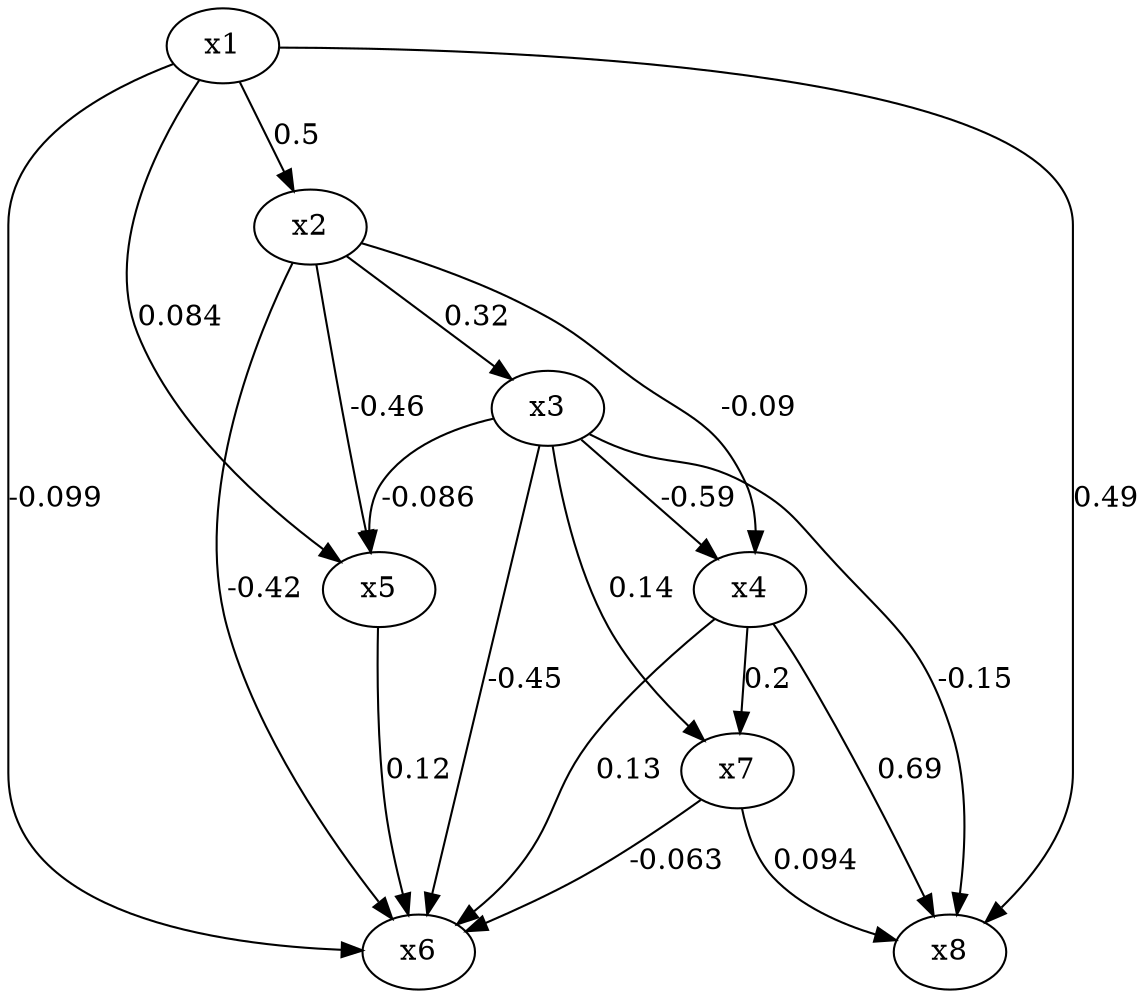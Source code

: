 digraph G {
  center = 1;
  size = "10, 10";
  1 [label = "x1", shape = ellipse, style = "solid"];
  2 [label = "x2", shape = ellipse, style = "solid"];
  3 [label = "x3", shape = ellipse, style = "solid"];
  4 [label = "x4", shape = ellipse, style = "solid"];
  5 [label = "x7", shape = ellipse, style = "solid"];
  6 [label = "x5", shape = ellipse, style = "solid"];
  7 [label = "x6", shape = ellipse, style = "solid"];
  8 [label = "x8", shape = ellipse, style = "solid"];
  1 -> 2 [style = solid, color = black, label = "0.5"];
  1 -> 6 [style = solid, color = black, label = "0.084"];
  1 -> 7 [style = solid, color = black, label = "-0.099"];
  1 -> 8 [style = solid, color = black, label = "0.49"];
  2 -> 3 [style = solid, color = black, label = "0.32"];
  2 -> 4 [style = solid, color = black, label = "-0.09"];
  2 -> 6 [style = solid, color = black, label = "-0.46"];
  2 -> 7 [style = solid, color = black, label = "-0.42"];
  3 -> 4 [style = solid, color = black, label = "-0.59"];
  3 -> 5 [style = solid, color = black, label = "0.14"];
  3 -> 6 [style = solid, color = black, label = "-0.086"];
  3 -> 7 [style = solid, color = black, label = "-0.45"];
  3 -> 8 [style = solid, color = black, label = "-0.15"];
  4 -> 5 [style = solid, color = black, label = "0.2"];
  4 -> 7 [style = solid, color = black, label = "0.13"];
  4 -> 8 [style = solid, color = black, label = "0.69"];
  5 -> 7 [style = solid, color = black, label = "-0.063"];
  5 -> 8 [style = solid, color = black, label = "0.094"];
  6 -> 7 [style = solid, color = black, label = "0.12"];
}
